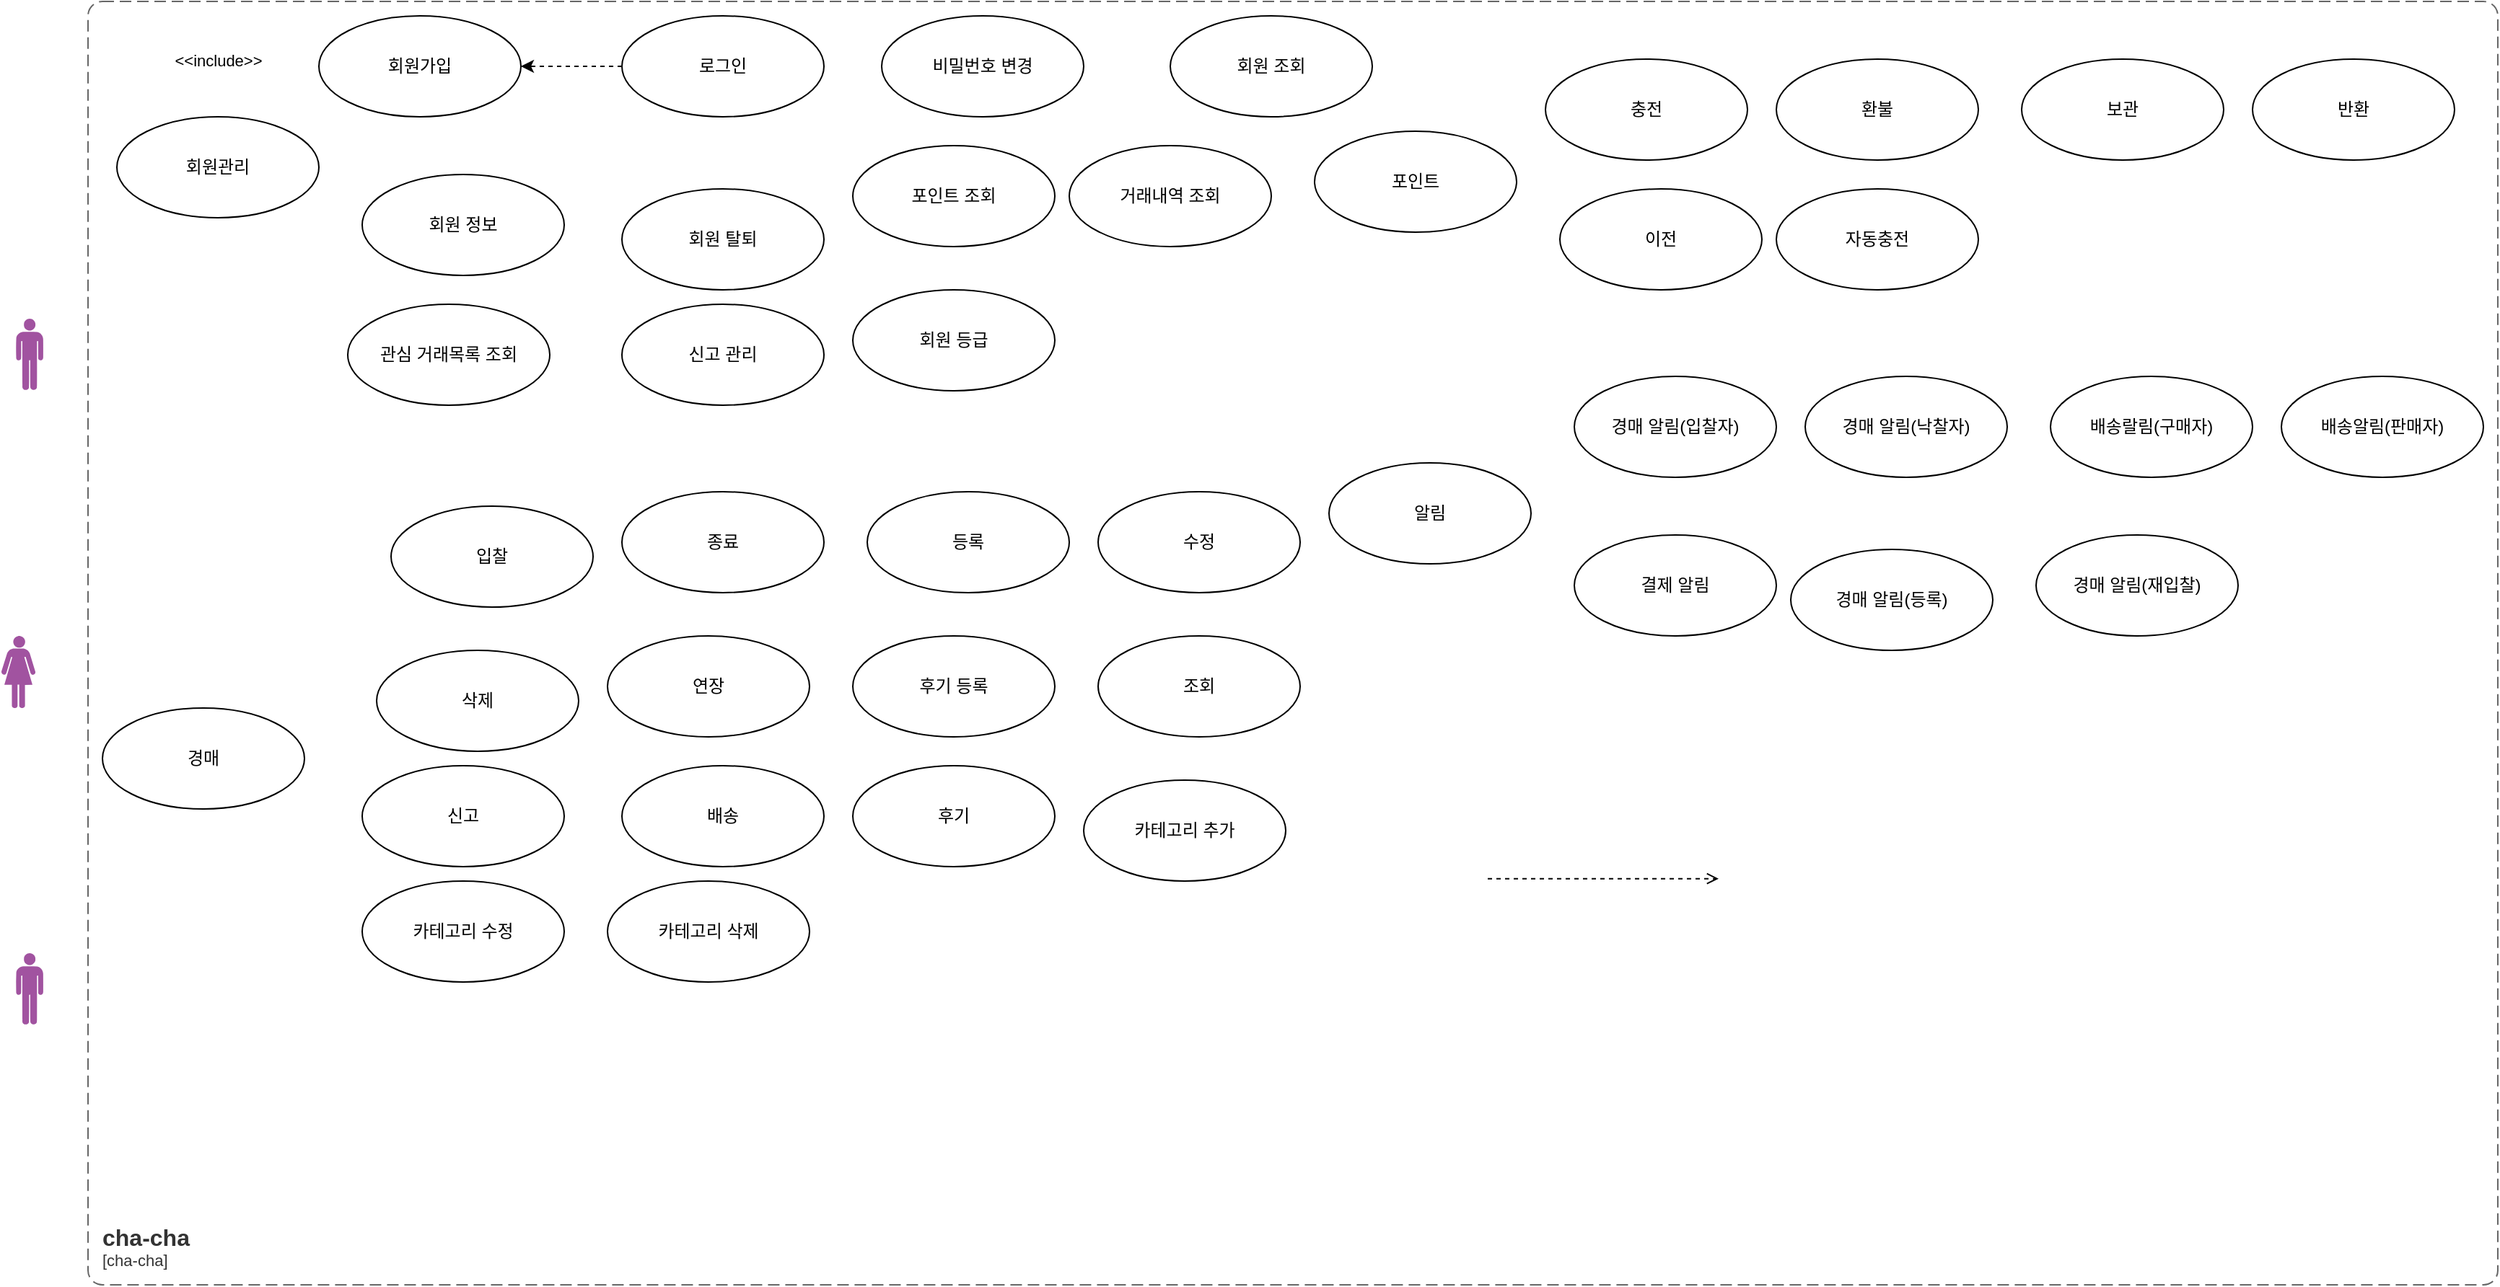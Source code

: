 <mxfile version="28.1.1">
  <diagram name="페이지-1" id="TVMJkiW0Y8QjuM5mLsdb">
    <mxGraphModel dx="5037" dy="878" grid="1" gridSize="10" guides="1" tooltips="1" connect="1" arrows="1" fold="1" page="1" pageScale="1" pageWidth="3300" pageHeight="4681" math="0" shadow="0">
      <root>
        <mxCell id="0" />
        <mxCell id="1" parent="0" />
        <object placeholders="1" c4Name="cha-cha" c4Type="SystemScopeBoundary" c4Application="cha-cha" label="&lt;font style=&quot;font-size: 16px&quot;&gt;&lt;b&gt;&lt;div style=&quot;text-align: left&quot;&gt;%c4Name%&lt;/div&gt;&lt;/b&gt;&lt;/font&gt;&lt;div style=&quot;text-align: left&quot;&gt;[%c4Application%]&lt;/div&gt;" id="_aDYQmP28ujLDMtE8fuJ-1">
          <mxCell style="rounded=1;fontSize=11;whiteSpace=wrap;html=1;dashed=1;arcSize=20;fillColor=none;strokeColor=#666666;fontColor=#333333;labelBackgroundColor=none;align=left;verticalAlign=bottom;labelBorderColor=none;spacingTop=0;spacing=10;dashPattern=8 4;metaEdit=1;rotatable=0;perimeter=rectanglePerimeter;noLabel=0;labelPadding=0;allowArrows=0;connectable=0;expand=0;recursiveResize=0;editable=1;pointerEvents=0;absoluteArcSize=1;points=[[0.25,0,0],[0.5,0,0],[0.75,0,0],[1,0.25,0],[1,0.5,0],[1,0.75,0],[0.75,1,0],[0.5,1,0],[0.25,1,0],[0,0.75,0],[0,0.5,0],[0,0.25,0]];" parent="1" vertex="1">
            <mxGeometry x="10" y="10" width="1670" height="890" as="geometry" />
          </mxCell>
        </object>
        <mxCell id="cjbke2DT29-wxMXxLu5P-3" value="회원가입" style="ellipse;whiteSpace=wrap;html=1;" vertex="1" parent="1">
          <mxGeometry x="170" y="20" width="140" height="70" as="geometry" />
        </mxCell>
        <mxCell id="cjbke2DT29-wxMXxLu5P-9" value="" style="verticalLabelPosition=bottom;sketch=0;html=1;fillColor=#A153A0;verticalAlign=top;align=center;pointerEvents=1;shape=mxgraph.cisco_safe.design.actor_2;" vertex="1" parent="1">
          <mxGeometry x="-40" y="670" width="19" height="50" as="geometry" />
        </mxCell>
        <mxCell id="cjbke2DT29-wxMXxLu5P-10" value="" style="verticalLabelPosition=bottom;sketch=0;html=1;fillColor=#A153A0;verticalAlign=top;align=center;pointerEvents=1;shape=mxgraph.cisco_safe.design.actor_2;" vertex="1" parent="1">
          <mxGeometry x="-40" y="230" width="19" height="50" as="geometry" />
        </mxCell>
        <mxCell id="cjbke2DT29-wxMXxLu5P-11" value="" style="verticalLabelPosition=bottom;sketch=0;html=1;fillColor=#A153A0;verticalAlign=top;align=center;pointerEvents=1;shape=mxgraph.cisco_safe.design.actor_1;" vertex="1" parent="1">
          <mxGeometry x="-50" y="450" width="23.5" height="50" as="geometry" />
        </mxCell>
        <mxCell id="cjbke2DT29-wxMXxLu5P-12" value="포인트 조회" style="ellipse;whiteSpace=wrap;html=1;" vertex="1" parent="1">
          <mxGeometry x="540" y="110" width="140" height="70" as="geometry" />
        </mxCell>
        <mxCell id="cjbke2DT29-wxMXxLu5P-13" value="회원 탈퇴" style="ellipse;whiteSpace=wrap;html=1;" vertex="1" parent="1">
          <mxGeometry x="380" y="140" width="140" height="70" as="geometry" />
        </mxCell>
        <mxCell id="cjbke2DT29-wxMXxLu5P-14" value="회원 정보" style="ellipse;whiteSpace=wrap;html=1;" vertex="1" parent="1">
          <mxGeometry x="200" y="130" width="140" height="70" as="geometry" />
        </mxCell>
        <mxCell id="cjbke2DT29-wxMXxLu5P-60" value="" style="edgeStyle=orthogonalEdgeStyle;rounded=0;orthogonalLoop=1;jettySize=auto;html=1;dashed=1;" edge="1" parent="1" source="cjbke2DT29-wxMXxLu5P-15" target="cjbke2DT29-wxMXxLu5P-3">
          <mxGeometry relative="1" as="geometry" />
        </mxCell>
        <mxCell id="cjbke2DT29-wxMXxLu5P-15" value="로그인" style="ellipse;whiteSpace=wrap;html=1;" vertex="1" parent="1">
          <mxGeometry x="380" y="20" width="140" height="70" as="geometry" />
        </mxCell>
        <mxCell id="cjbke2DT29-wxMXxLu5P-16" value="비밀번호 변경" style="ellipse;whiteSpace=wrap;html=1;" vertex="1" parent="1">
          <mxGeometry x="560" y="20" width="140" height="70" as="geometry" />
        </mxCell>
        <mxCell id="cjbke2DT29-wxMXxLu5P-17" value="회원 조회" style="ellipse;whiteSpace=wrap;html=1;" vertex="1" parent="1">
          <mxGeometry x="760" y="20" width="140" height="70" as="geometry" />
        </mxCell>
        <mxCell id="cjbke2DT29-wxMXxLu5P-20" value="신고 관리" style="ellipse;whiteSpace=wrap;html=1;" vertex="1" parent="1">
          <mxGeometry x="380" y="220" width="140" height="70" as="geometry" />
        </mxCell>
        <mxCell id="cjbke2DT29-wxMXxLu5P-24" value="회원 등급" style="ellipse;whiteSpace=wrap;html=1;" vertex="1" parent="1">
          <mxGeometry x="540" y="210" width="140" height="70" as="geometry" />
        </mxCell>
        <mxCell id="cjbke2DT29-wxMXxLu5P-25" value="거래내역 조회" style="ellipse;whiteSpace=wrap;html=1;" vertex="1" parent="1">
          <mxGeometry x="690" y="110" width="140" height="70" as="geometry" />
        </mxCell>
        <mxCell id="cjbke2DT29-wxMXxLu5P-26" value="관심 거래목록 조회" style="ellipse;whiteSpace=wrap;html=1;" vertex="1" parent="1">
          <mxGeometry x="190" y="220" width="140" height="70" as="geometry" />
        </mxCell>
        <mxCell id="cjbke2DT29-wxMXxLu5P-27" value="종료" style="ellipse;whiteSpace=wrap;html=1;" vertex="1" parent="1">
          <mxGeometry x="380" y="350" width="140" height="70" as="geometry" />
        </mxCell>
        <mxCell id="cjbke2DT29-wxMXxLu5P-28" value="입찰" style="ellipse;whiteSpace=wrap;html=1;" vertex="1" parent="1">
          <mxGeometry x="220" y="360" width="140" height="70" as="geometry" />
        </mxCell>
        <mxCell id="cjbke2DT29-wxMXxLu5P-29" value="카테고리 삭제" style="ellipse;whiteSpace=wrap;html=1;" vertex="1" parent="1">
          <mxGeometry x="370" y="620" width="140" height="70" as="geometry" />
        </mxCell>
        <mxCell id="cjbke2DT29-wxMXxLu5P-30" value="카테고리 수정" style="ellipse;whiteSpace=wrap;html=1;" vertex="1" parent="1">
          <mxGeometry x="200" y="620" width="140" height="70" as="geometry" />
        </mxCell>
        <mxCell id="cjbke2DT29-wxMXxLu5P-31" value="카테고리 추가" style="ellipse;whiteSpace=wrap;html=1;" vertex="1" parent="1">
          <mxGeometry x="700" y="550" width="140" height="70" as="geometry" />
        </mxCell>
        <mxCell id="cjbke2DT29-wxMXxLu5P-32" value="후기" style="ellipse;whiteSpace=wrap;html=1;" vertex="1" parent="1">
          <mxGeometry x="540" y="540" width="140" height="70" as="geometry" />
        </mxCell>
        <mxCell id="cjbke2DT29-wxMXxLu5P-33" value="배송" style="ellipse;whiteSpace=wrap;html=1;" vertex="1" parent="1">
          <mxGeometry x="380" y="540" width="140" height="70" as="geometry" />
        </mxCell>
        <mxCell id="cjbke2DT29-wxMXxLu5P-34" value="신고" style="ellipse;whiteSpace=wrap;html=1;" vertex="1" parent="1">
          <mxGeometry x="200" y="540" width="140" height="70" as="geometry" />
        </mxCell>
        <mxCell id="cjbke2DT29-wxMXxLu5P-35" value="조회" style="ellipse;whiteSpace=wrap;html=1;" vertex="1" parent="1">
          <mxGeometry x="710" y="450" width="140" height="70" as="geometry" />
        </mxCell>
        <mxCell id="cjbke2DT29-wxMXxLu5P-36" value="연장" style="ellipse;whiteSpace=wrap;html=1;" vertex="1" parent="1">
          <mxGeometry x="370" y="450" width="140" height="70" as="geometry" />
        </mxCell>
        <mxCell id="cjbke2DT29-wxMXxLu5P-37" value="후기 등록" style="ellipse;whiteSpace=wrap;html=1;" vertex="1" parent="1">
          <mxGeometry x="540" y="450" width="140" height="70" as="geometry" />
        </mxCell>
        <mxCell id="cjbke2DT29-wxMXxLu5P-38" value="수정" style="ellipse;whiteSpace=wrap;html=1;" vertex="1" parent="1">
          <mxGeometry x="710" y="350" width="140" height="70" as="geometry" />
        </mxCell>
        <mxCell id="cjbke2DT29-wxMXxLu5P-39" value="삭제" style="ellipse;whiteSpace=wrap;html=1;" vertex="1" parent="1">
          <mxGeometry x="210" y="460" width="140" height="70" as="geometry" />
        </mxCell>
        <mxCell id="cjbke2DT29-wxMXxLu5P-40" value="등록" style="ellipse;whiteSpace=wrap;html=1;" vertex="1" parent="1">
          <mxGeometry x="550" y="350" width="140" height="70" as="geometry" />
        </mxCell>
        <mxCell id="cjbke2DT29-wxMXxLu5P-43" value="회원관리" style="ellipse;whiteSpace=wrap;html=1;" vertex="1" parent="1">
          <mxGeometry x="30" y="90" width="140" height="70" as="geometry" />
        </mxCell>
        <mxCell id="cjbke2DT29-wxMXxLu5P-44" value="경매" style="ellipse;whiteSpace=wrap;html=1;" vertex="1" parent="1">
          <mxGeometry x="20" y="500" width="140" height="70" as="geometry" />
        </mxCell>
        <mxCell id="cjbke2DT29-wxMXxLu5P-45" value="충전" style="ellipse;whiteSpace=wrap;html=1;" vertex="1" parent="1">
          <mxGeometry x="1020" y="50" width="140" height="70" as="geometry" />
        </mxCell>
        <mxCell id="cjbke2DT29-wxMXxLu5P-46" value="환불" style="ellipse;whiteSpace=wrap;html=1;" vertex="1" parent="1">
          <mxGeometry x="1180" y="50" width="140" height="70" as="geometry" />
        </mxCell>
        <mxCell id="cjbke2DT29-wxMXxLu5P-47" value="반환" style="ellipse;whiteSpace=wrap;html=1;" vertex="1" parent="1">
          <mxGeometry x="1510" y="50" width="140" height="70" as="geometry" />
        </mxCell>
        <mxCell id="cjbke2DT29-wxMXxLu5P-48" value="자동충전" style="ellipse;whiteSpace=wrap;html=1;" vertex="1" parent="1">
          <mxGeometry x="1180" y="140" width="140" height="70" as="geometry" />
        </mxCell>
        <mxCell id="cjbke2DT29-wxMXxLu5P-49" value="이전" style="ellipse;whiteSpace=wrap;html=1;" vertex="1" parent="1">
          <mxGeometry x="1030" y="140" width="140" height="70" as="geometry" />
        </mxCell>
        <mxCell id="cjbke2DT29-wxMXxLu5P-50" value="보관" style="ellipse;whiteSpace=wrap;html=1;" vertex="1" parent="1">
          <mxGeometry x="1350" y="50" width="140" height="70" as="geometry" />
        </mxCell>
        <mxCell id="cjbke2DT29-wxMXxLu5P-51" value="경매 알림(입찰자)" style="ellipse;whiteSpace=wrap;html=1;" vertex="1" parent="1">
          <mxGeometry x="1040" y="270" width="140" height="70" as="geometry" />
        </mxCell>
        <mxCell id="cjbke2DT29-wxMXxLu5P-52" value="경매 알림(낙찰자)" style="ellipse;whiteSpace=wrap;html=1;" vertex="1" parent="1">
          <mxGeometry x="1200" y="270" width="140" height="70" as="geometry" />
        </mxCell>
        <mxCell id="cjbke2DT29-wxMXxLu5P-53" value="배송랄림(구매자)" style="ellipse;whiteSpace=wrap;html=1;" vertex="1" parent="1">
          <mxGeometry x="1370" y="270" width="140" height="70" as="geometry" />
        </mxCell>
        <mxCell id="cjbke2DT29-wxMXxLu5P-54" value="배송알림(판매자)" style="ellipse;whiteSpace=wrap;html=1;" vertex="1" parent="1">
          <mxGeometry x="1530" y="270" width="140" height="70" as="geometry" />
        </mxCell>
        <mxCell id="cjbke2DT29-wxMXxLu5P-55" value="결제 알림" style="ellipse;whiteSpace=wrap;html=1;" vertex="1" parent="1">
          <mxGeometry x="1040" y="380" width="140" height="70" as="geometry" />
        </mxCell>
        <mxCell id="cjbke2DT29-wxMXxLu5P-56" value="경매 알림(등록)" style="ellipse;whiteSpace=wrap;html=1;" vertex="1" parent="1">
          <mxGeometry x="1190" y="390" width="140" height="70" as="geometry" />
        </mxCell>
        <mxCell id="cjbke2DT29-wxMXxLu5P-57" value="경매 알림(재입찰)" style="ellipse;whiteSpace=wrap;html=1;" vertex="1" parent="1">
          <mxGeometry x="1360" y="380" width="140" height="70" as="geometry" />
        </mxCell>
        <mxCell id="cjbke2DT29-wxMXxLu5P-58" value="알림" style="ellipse;whiteSpace=wrap;html=1;" vertex="1" parent="1">
          <mxGeometry x="870" y="330" width="140" height="70" as="geometry" />
        </mxCell>
        <mxCell id="cjbke2DT29-wxMXxLu5P-59" value="포인트" style="ellipse;whiteSpace=wrap;html=1;" vertex="1" parent="1">
          <mxGeometry x="860" y="100" width="140" height="70" as="geometry" />
        </mxCell>
        <mxCell id="cjbke2DT29-wxMXxLu5P-65" value="&amp;lt;&amp;lt;include&amp;gt;&amp;gt;" style="html=1;verticalAlign=bottom;labelBackgroundColor=none;endArrow=open;endFill=0;dashed=1;rounded=0;" edge="1" parent="1">
          <mxGeometry x="-1" y="1042" width="160" relative="1" as="geometry">
            <mxPoint x="980" y="618.33" as="sourcePoint" />
            <mxPoint x="1140" y="618.33" as="targetPoint" />
            <mxPoint x="-880" y="484" as="offset" />
          </mxGeometry>
        </mxCell>
      </root>
    </mxGraphModel>
  </diagram>
</mxfile>
